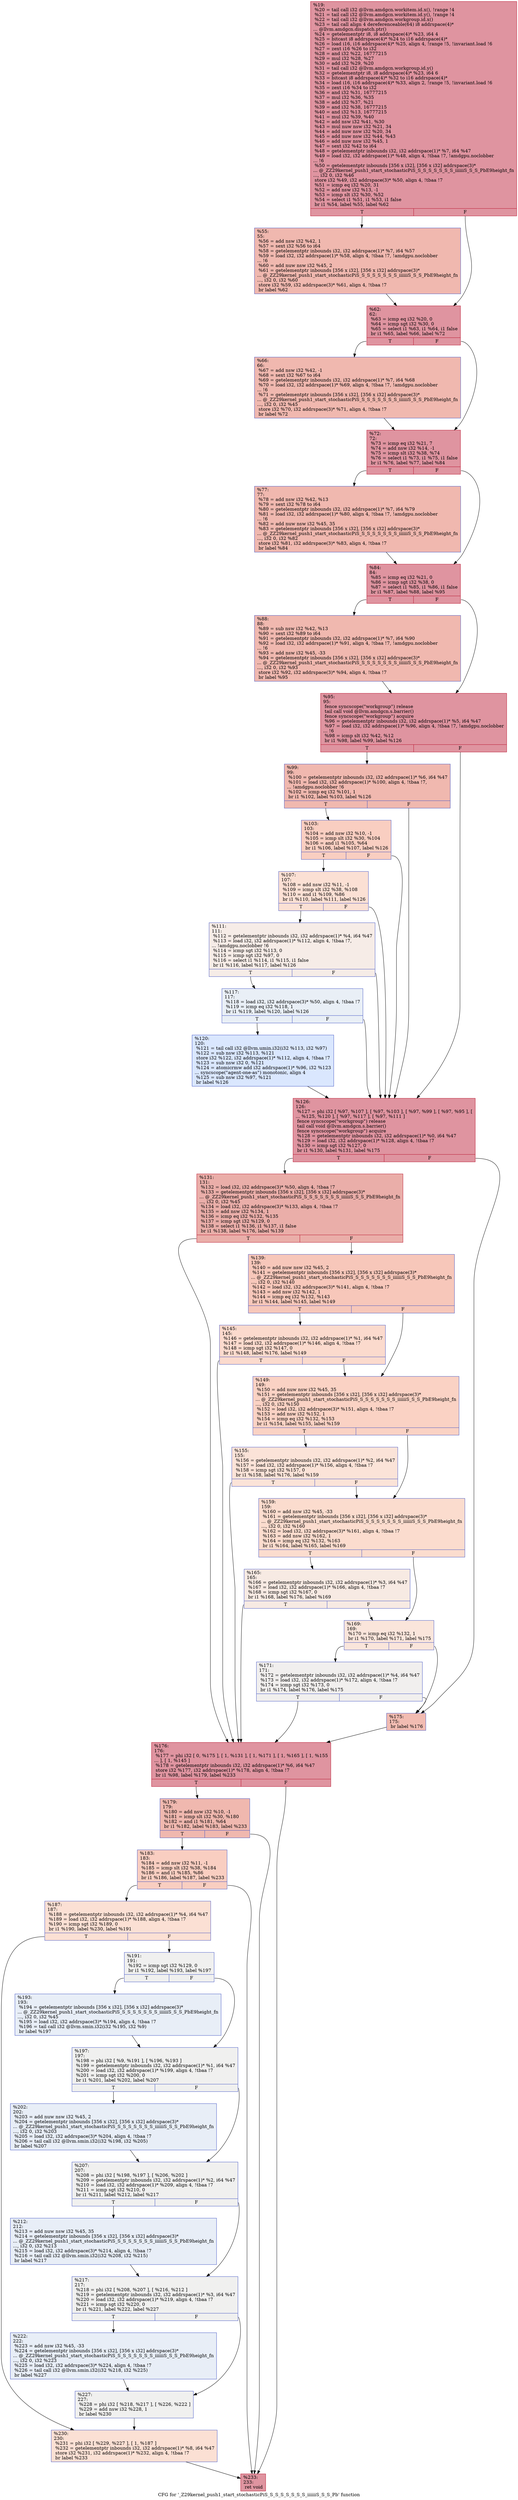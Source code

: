digraph "CFG for '_Z29kernel_push1_start_stochasticPiS_S_S_S_S_S_S_S_iiiiiiS_S_S_Pb' function" {
	label="CFG for '_Z29kernel_push1_start_stochasticPiS_S_S_S_S_S_S_S_iiiiiiS_S_S_Pb' function";

	Node0x5ad59d0 [shape=record,color="#b70d28ff", style=filled, fillcolor="#b70d2870",label="{%19:\l  %20 = tail call i32 @llvm.amdgcn.workitem.id.x(), !range !4\l  %21 = tail call i32 @llvm.amdgcn.workitem.id.y(), !range !4\l  %22 = tail call i32 @llvm.amdgcn.workgroup.id.x()\l  %23 = tail call align 4 dereferenceable(64) i8 addrspace(4)*\l... @llvm.amdgcn.dispatch.ptr()\l  %24 = getelementptr i8, i8 addrspace(4)* %23, i64 4\l  %25 = bitcast i8 addrspace(4)* %24 to i16 addrspace(4)*\l  %26 = load i16, i16 addrspace(4)* %25, align 4, !range !5, !invariant.load !6\l  %27 = zext i16 %26 to i32\l  %28 = and i32 %22, 16777215\l  %29 = mul i32 %28, %27\l  %30 = add i32 %29, %20\l  %31 = tail call i32 @llvm.amdgcn.workgroup.id.y()\l  %32 = getelementptr i8, i8 addrspace(4)* %23, i64 6\l  %33 = bitcast i8 addrspace(4)* %32 to i16 addrspace(4)*\l  %34 = load i16, i16 addrspace(4)* %33, align 2, !range !5, !invariant.load !6\l  %35 = zext i16 %34 to i32\l  %36 = and i32 %31, 16777215\l  %37 = mul i32 %36, %35\l  %38 = add i32 %37, %21\l  %39 = and i32 %38, 16777215\l  %40 = and i32 %13, 16777215\l  %41 = mul i32 %39, %40\l  %42 = add nsw i32 %41, %30\l  %43 = mul nuw nsw i32 %21, 34\l  %44 = add nuw nsw i32 %20, 34\l  %45 = add nuw nsw i32 %44, %43\l  %46 = add nuw nsw i32 %45, 1\l  %47 = sext i32 %42 to i64\l  %48 = getelementptr inbounds i32, i32 addrspace(1)* %7, i64 %47\l  %49 = load i32, i32 addrspace(1)* %48, align 4, !tbaa !7, !amdgpu.noclobber\l... !6\l  %50 = getelementptr inbounds [356 x i32], [356 x i32] addrspace(3)*\l... @_ZZ29kernel_push1_start_stochasticPiS_S_S_S_S_S_S_S_iiiiiiS_S_S_PbE9height_fn\l..., i32 0, i32 %46\l  store i32 %49, i32 addrspace(3)* %50, align 4, !tbaa !7\l  %51 = icmp eq i32 %20, 31\l  %52 = add nsw i32 %13, -1\l  %53 = icmp slt i32 %30, %52\l  %54 = select i1 %51, i1 %53, i1 false\l  br i1 %54, label %55, label %62\l|{<s0>T|<s1>F}}"];
	Node0x5ad59d0:s0 -> Node0x5adb060;
	Node0x5ad59d0:s1 -> Node0x5adb0f0;
	Node0x5adb060 [shape=record,color="#3d50c3ff", style=filled, fillcolor="#dc5d4a70",label="{%55:\l55:                                               \l  %56 = add nsw i32 %42, 1\l  %57 = sext i32 %56 to i64\l  %58 = getelementptr inbounds i32, i32 addrspace(1)* %7, i64 %57\l  %59 = load i32, i32 addrspace(1)* %58, align 4, !tbaa !7, !amdgpu.noclobber\l... !6\l  %60 = add nuw nsw i32 %45, 2\l  %61 = getelementptr inbounds [356 x i32], [356 x i32] addrspace(3)*\l... @_ZZ29kernel_push1_start_stochasticPiS_S_S_S_S_S_S_S_iiiiiiS_S_S_PbE9height_fn\l..., i32 0, i32 %60\l  store i32 %59, i32 addrspace(3)* %61, align 4, !tbaa !7\l  br label %62\l}"];
	Node0x5adb060 -> Node0x5adb0f0;
	Node0x5adb0f0 [shape=record,color="#b70d28ff", style=filled, fillcolor="#b70d2870",label="{%62:\l62:                                               \l  %63 = icmp eq i32 %20, 0\l  %64 = icmp sgt i32 %30, 0\l  %65 = select i1 %63, i1 %64, i1 false\l  br i1 %65, label %66, label %72\l|{<s0>T|<s1>F}}"];
	Node0x5adb0f0:s0 -> Node0x5ad8d90;
	Node0x5adb0f0:s1 -> Node0x5ad8de0;
	Node0x5ad8d90 [shape=record,color="#3d50c3ff", style=filled, fillcolor="#dc5d4a70",label="{%66:\l66:                                               \l  %67 = add nsw i32 %42, -1\l  %68 = sext i32 %67 to i64\l  %69 = getelementptr inbounds i32, i32 addrspace(1)* %7, i64 %68\l  %70 = load i32, i32 addrspace(1)* %69, align 4, !tbaa !7, !amdgpu.noclobber\l... !6\l  %71 = getelementptr inbounds [356 x i32], [356 x i32] addrspace(3)*\l... @_ZZ29kernel_push1_start_stochasticPiS_S_S_S_S_S_S_S_iiiiiiS_S_S_PbE9height_fn\l..., i32 0, i32 %45\l  store i32 %70, i32 addrspace(3)* %71, align 4, !tbaa !7\l  br label %72\l}"];
	Node0x5ad8d90 -> Node0x5ad8de0;
	Node0x5ad8de0 [shape=record,color="#b70d28ff", style=filled, fillcolor="#b70d2870",label="{%72:\l72:                                               \l  %73 = icmp eq i32 %21, 7\l  %74 = add nsw i32 %14, -1\l  %75 = icmp slt i32 %38, %74\l  %76 = select i1 %73, i1 %75, i1 false\l  br i1 %76, label %77, label %84\l|{<s0>T|<s1>F}}"];
	Node0x5ad8de0:s0 -> Node0x5adc290;
	Node0x5ad8de0:s1 -> Node0x5adc2e0;
	Node0x5adc290 [shape=record,color="#3d50c3ff", style=filled, fillcolor="#dc5d4a70",label="{%77:\l77:                                               \l  %78 = add nsw i32 %42, %13\l  %79 = sext i32 %78 to i64\l  %80 = getelementptr inbounds i32, i32 addrspace(1)* %7, i64 %79\l  %81 = load i32, i32 addrspace(1)* %80, align 4, !tbaa !7, !amdgpu.noclobber\l... !6\l  %82 = add nuw nsw i32 %45, 35\l  %83 = getelementptr inbounds [356 x i32], [356 x i32] addrspace(3)*\l... @_ZZ29kernel_push1_start_stochasticPiS_S_S_S_S_S_S_S_iiiiiiS_S_S_PbE9height_fn\l..., i32 0, i32 %82\l  store i32 %81, i32 addrspace(3)* %83, align 4, !tbaa !7\l  br label %84\l}"];
	Node0x5adc290 -> Node0x5adc2e0;
	Node0x5adc2e0 [shape=record,color="#b70d28ff", style=filled, fillcolor="#b70d2870",label="{%84:\l84:                                               \l  %85 = icmp eq i32 %21, 0\l  %86 = icmp sgt i32 %38, 0\l  %87 = select i1 %85, i1 %86, i1 false\l  br i1 %87, label %88, label %95\l|{<s0>T|<s1>F}}"];
	Node0x5adc2e0:s0 -> Node0x5adcab0;
	Node0x5adc2e0:s1 -> Node0x5adcb00;
	Node0x5adcab0 [shape=record,color="#3d50c3ff", style=filled, fillcolor="#dc5d4a70",label="{%88:\l88:                                               \l  %89 = sub nsw i32 %42, %13\l  %90 = sext i32 %89 to i64\l  %91 = getelementptr inbounds i32, i32 addrspace(1)* %7, i64 %90\l  %92 = load i32, i32 addrspace(1)* %91, align 4, !tbaa !7, !amdgpu.noclobber\l... !6\l  %93 = add nsw i32 %45, -33\l  %94 = getelementptr inbounds [356 x i32], [356 x i32] addrspace(3)*\l... @_ZZ29kernel_push1_start_stochasticPiS_S_S_S_S_S_S_S_iiiiiiS_S_S_PbE9height_fn\l..., i32 0, i32 %93\l  store i32 %92, i32 addrspace(3)* %94, align 4, !tbaa !7\l  br label %95\l}"];
	Node0x5adcab0 -> Node0x5adcb00;
	Node0x5adcb00 [shape=record,color="#b70d28ff", style=filled, fillcolor="#b70d2870",label="{%95:\l95:                                               \l  fence syncscope(\"workgroup\") release\l  tail call void @llvm.amdgcn.s.barrier()\l  fence syncscope(\"workgroup\") acquire\l  %96 = getelementptr inbounds i32, i32 addrspace(1)* %5, i64 %47\l  %97 = load i32, i32 addrspace(1)* %96, align 4, !tbaa !7, !amdgpu.noclobber\l... !6\l  %98 = icmp slt i32 %42, %12\l  br i1 %98, label %99, label %126\l|{<s0>T|<s1>F}}"];
	Node0x5adcb00:s0 -> Node0x5add580;
	Node0x5adcb00:s1 -> Node0x5add610;
	Node0x5add580 [shape=record,color="#3d50c3ff", style=filled, fillcolor="#dc5d4a70",label="{%99:\l99:                                               \l  %100 = getelementptr inbounds i32, i32 addrspace(1)* %6, i64 %47\l  %101 = load i32, i32 addrspace(1)* %100, align 4, !tbaa !7,\l... !amdgpu.noclobber !6\l  %102 = icmp eq i32 %101, 1\l  br i1 %102, label %103, label %126\l|{<s0>T|<s1>F}}"];
	Node0x5add580:s0 -> Node0x5add8f0;
	Node0x5add580:s1 -> Node0x5add610;
	Node0x5add8f0 [shape=record,color="#3d50c3ff", style=filled, fillcolor="#f2907270",label="{%103:\l103:                                              \l  %104 = add nsw i32 %10, -1\l  %105 = icmp slt i32 %30, %104\l  %106 = and i1 %105, %64\l  br i1 %106, label %107, label %126\l|{<s0>T|<s1>F}}"];
	Node0x5add8f0:s0 -> Node0x5addbe0;
	Node0x5add8f0:s1 -> Node0x5add610;
	Node0x5addbe0 [shape=record,color="#3d50c3ff", style=filled, fillcolor="#f7b99e70",label="{%107:\l107:                                              \l  %108 = add nsw i32 %11, -1\l  %109 = icmp slt i32 %38, %108\l  %110 = and i1 %109, %86\l  br i1 %110, label %111, label %126\l|{<s0>T|<s1>F}}"];
	Node0x5addbe0:s0 -> Node0x5adde90;
	Node0x5addbe0:s1 -> Node0x5add610;
	Node0x5adde90 [shape=record,color="#3d50c3ff", style=filled, fillcolor="#ead5c970",label="{%111:\l111:                                              \l  %112 = getelementptr inbounds i32, i32 addrspace(1)* %4, i64 %47\l  %113 = load i32, i32 addrspace(1)* %112, align 4, !tbaa !7,\l... !amdgpu.noclobber !6\l  %114 = icmp sgt i32 %113, 0\l  %115 = icmp sgt i32 %97, 0\l  %116 = select i1 %114, i1 %115, i1 false\l  br i1 %116, label %117, label %126\l|{<s0>T|<s1>F}}"];
	Node0x5adde90:s0 -> Node0x5ade270;
	Node0x5adde90:s1 -> Node0x5add610;
	Node0x5ade270 [shape=record,color="#3d50c3ff", style=filled, fillcolor="#cedaeb70",label="{%117:\l117:                                              \l  %118 = load i32, i32 addrspace(3)* %50, align 4, !tbaa !7\l  %119 = icmp eq i32 %118, 1\l  br i1 %119, label %120, label %126\l|{<s0>T|<s1>F}}"];
	Node0x5ade270:s0 -> Node0x5ade4b0;
	Node0x5ade270:s1 -> Node0x5add610;
	Node0x5ade4b0 [shape=record,color="#3d50c3ff", style=filled, fillcolor="#abc8fd70",label="{%120:\l120:                                              \l  %121 = tail call i32 @llvm.umin.i32(i32 %113, i32 %97)\l  %122 = sub nsw i32 %113, %121\l  store i32 %122, i32 addrspace(1)* %112, align 4, !tbaa !7\l  %123 = sub nsw i32 0, %121\l  %124 = atomicrmw add i32 addrspace(1)* %96, i32 %123\l... syncscope(\"agent-one-as\") monotonic, align 4\l  %125 = sub nsw i32 %97, %121\l  br label %126\l}"];
	Node0x5ade4b0 -> Node0x5add610;
	Node0x5add610 [shape=record,color="#b70d28ff", style=filled, fillcolor="#b70d2870",label="{%126:\l126:                                              \l  %127 = phi i32 [ %97, %107 ], [ %97, %103 ], [ %97, %99 ], [ %97, %95 ], [\l... %125, %120 ], [ %97, %117 ], [ %97, %111 ]\l  fence syncscope(\"workgroup\") release\l  tail call void @llvm.amdgcn.s.barrier()\l  fence syncscope(\"workgroup\") acquire\l  %128 = getelementptr inbounds i32, i32 addrspace(1)* %0, i64 %47\l  %129 = load i32, i32 addrspace(1)* %128, align 4, !tbaa !7\l  %130 = icmp sgt i32 %127, 0\l  br i1 %130, label %131, label %175\l|{<s0>T|<s1>F}}"];
	Node0x5add610:s0 -> Node0x5adb910;
	Node0x5add610:s1 -> Node0x5adb960;
	Node0x5adb910 [shape=record,color="#b70d28ff", style=filled, fillcolor="#d0473d70",label="{%131:\l131:                                              \l  %132 = load i32, i32 addrspace(3)* %50, align 4, !tbaa !7\l  %133 = getelementptr inbounds [356 x i32], [356 x i32] addrspace(3)*\l... @_ZZ29kernel_push1_start_stochasticPiS_S_S_S_S_S_S_S_iiiiiiS_S_S_PbE9height_fn\l..., i32 0, i32 %45\l  %134 = load i32, i32 addrspace(3)* %133, align 4, !tbaa !7\l  %135 = add nsw i32 %134, 1\l  %136 = icmp eq i32 %132, %135\l  %137 = icmp sgt i32 %129, 0\l  %138 = select i1 %136, i1 %137, i1 false\l  br i1 %138, label %176, label %139\l|{<s0>T|<s1>F}}"];
	Node0x5adb910:s0 -> Node0x5adf9e0;
	Node0x5adb910:s1 -> Node0x5adfa30;
	Node0x5adfa30 [shape=record,color="#3d50c3ff", style=filled, fillcolor="#ec7f6370",label="{%139:\l139:                                              \l  %140 = add nuw nsw i32 %45, 2\l  %141 = getelementptr inbounds [356 x i32], [356 x i32] addrspace(3)*\l... @_ZZ29kernel_push1_start_stochasticPiS_S_S_S_S_S_S_S_iiiiiiS_S_S_PbE9height_fn\l..., i32 0, i32 %140\l  %142 = load i32, i32 addrspace(3)* %141, align 4, !tbaa !7\l  %143 = add nsw i32 %142, 1\l  %144 = icmp eq i32 %132, %143\l  br i1 %144, label %145, label %149\l|{<s0>T|<s1>F}}"];
	Node0x5adfa30:s0 -> Node0x5adfe10;
	Node0x5adfa30:s1 -> Node0x5adfe60;
	Node0x5adfe10 [shape=record,color="#3d50c3ff", style=filled, fillcolor="#f7ac8e70",label="{%145:\l145:                                              \l  %146 = getelementptr inbounds i32, i32 addrspace(1)* %1, i64 %47\l  %147 = load i32, i32 addrspace(1)* %146, align 4, !tbaa !7\l  %148 = icmp sgt i32 %147, 0\l  br i1 %148, label %176, label %149\l|{<s0>T|<s1>F}}"];
	Node0x5adfe10:s0 -> Node0x5adf9e0;
	Node0x5adfe10:s1 -> Node0x5adfe60;
	Node0x5adfe60 [shape=record,color="#3d50c3ff", style=filled, fillcolor="#f4987a70",label="{%149:\l149:                                              \l  %150 = add nuw nsw i32 %45, 35\l  %151 = getelementptr inbounds [356 x i32], [356 x i32] addrspace(3)*\l... @_ZZ29kernel_push1_start_stochasticPiS_S_S_S_S_S_S_S_iiiiiiS_S_S_PbE9height_fn\l..., i32 0, i32 %150\l  %152 = load i32, i32 addrspace(3)* %151, align 4, !tbaa !7\l  %153 = add nsw i32 %152, 1\l  %154 = icmp eq i32 %132, %153\l  br i1 %154, label %155, label %159\l|{<s0>T|<s1>F}}"];
	Node0x5adfe60:s0 -> Node0x5ae04d0;
	Node0x5adfe60:s1 -> Node0x5ae0520;
	Node0x5ae04d0 [shape=record,color="#3d50c3ff", style=filled, fillcolor="#f6bfa670",label="{%155:\l155:                                              \l  %156 = getelementptr inbounds i32, i32 addrspace(1)* %2, i64 %47\l  %157 = load i32, i32 addrspace(1)* %156, align 4, !tbaa !7\l  %158 = icmp sgt i32 %157, 0\l  br i1 %158, label %176, label %159\l|{<s0>T|<s1>F}}"];
	Node0x5ae04d0:s0 -> Node0x5adf9e0;
	Node0x5ae04d0:s1 -> Node0x5ae0520;
	Node0x5ae0520 [shape=record,color="#3d50c3ff", style=filled, fillcolor="#f7af9170",label="{%159:\l159:                                              \l  %160 = add nsw i32 %45, -33\l  %161 = getelementptr inbounds [356 x i32], [356 x i32] addrspace(3)*\l... @_ZZ29kernel_push1_start_stochasticPiS_S_S_S_S_S_S_S_iiiiiiS_S_S_PbE9height_fn\l..., i32 0, i32 %160\l  %162 = load i32, i32 addrspace(3)* %161, align 4, !tbaa !7\l  %163 = add nsw i32 %162, 1\l  %164 = icmp eq i32 %132, %163\l  br i1 %164, label %165, label %169\l|{<s0>T|<s1>F}}"];
	Node0x5ae0520:s0 -> Node0x5ae0b50;
	Node0x5ae0520:s1 -> Node0x5ae0ba0;
	Node0x5ae0b50 [shape=record,color="#3d50c3ff", style=filled, fillcolor="#eed0c070",label="{%165:\l165:                                              \l  %166 = getelementptr inbounds i32, i32 addrspace(1)* %3, i64 %47\l  %167 = load i32, i32 addrspace(1)* %166, align 4, !tbaa !7\l  %168 = icmp sgt i32 %167, 0\l  br i1 %168, label %176, label %169\l|{<s0>T|<s1>F}}"];
	Node0x5ae0b50:s0 -> Node0x5adf9e0;
	Node0x5ae0b50:s1 -> Node0x5ae0ba0;
	Node0x5ae0ba0 [shape=record,color="#3d50c3ff", style=filled, fillcolor="#f4c5ad70",label="{%169:\l169:                                              \l  %170 = icmp eq i32 %132, 1\l  br i1 %170, label %171, label %175\l|{<s0>T|<s1>F}}"];
	Node0x5ae0ba0:s0 -> Node0x5ae0f80;
	Node0x5ae0ba0:s1 -> Node0x5adb960;
	Node0x5ae0f80 [shape=record,color="#3d50c3ff", style=filled, fillcolor="#e0dbd870",label="{%171:\l171:                                              \l  %172 = getelementptr inbounds i32, i32 addrspace(1)* %4, i64 %47\l  %173 = load i32, i32 addrspace(1)* %172, align 4, !tbaa !7\l  %174 = icmp sgt i32 %173, 0\l  br i1 %174, label %176, label %175\l|{<s0>T|<s1>F}}"];
	Node0x5ae0f80:s0 -> Node0x5adf9e0;
	Node0x5ae0f80:s1 -> Node0x5adb960;
	Node0x5adb960 [shape=record,color="#3d50c3ff", style=filled, fillcolor="#e1675170",label="{%175:\l175:                                              \l  br label %176\l}"];
	Node0x5adb960 -> Node0x5adf9e0;
	Node0x5adf9e0 [shape=record,color="#b70d28ff", style=filled, fillcolor="#b70d2870",label="{%176:\l176:                                              \l  %177 = phi i32 [ 0, %175 ], [ 1, %131 ], [ 1, %171 ], [ 1, %165 ], [ 1, %155\l... ], [ 1, %145 ]\l  %178 = getelementptr inbounds i32, i32 addrspace(1)* %6, i64 %47\l  store i32 %177, i32 addrspace(1)* %178, align 4, !tbaa !7\l  br i1 %98, label %179, label %233\l|{<s0>T|<s1>F}}"];
	Node0x5adf9e0:s0 -> Node0x5ae15c0;
	Node0x5adf9e0:s1 -> Node0x5ae1610;
	Node0x5ae15c0 [shape=record,color="#3d50c3ff", style=filled, fillcolor="#dc5d4a70",label="{%179:\l179:                                              \l  %180 = add nsw i32 %10, -1\l  %181 = icmp slt i32 %30, %180\l  %182 = and i1 %181, %64\l  br i1 %182, label %183, label %233\l|{<s0>T|<s1>F}}"];
	Node0x5ae15c0:s0 -> Node0x5ae18c0;
	Node0x5ae15c0:s1 -> Node0x5ae1610;
	Node0x5ae18c0 [shape=record,color="#3d50c3ff", style=filled, fillcolor="#f2907270",label="{%183:\l183:                                              \l  %184 = add nsw i32 %11, -1\l  %185 = icmp slt i32 %38, %184\l  %186 = and i1 %185, %86\l  br i1 %186, label %187, label %233\l|{<s0>T|<s1>F}}"];
	Node0x5ae18c0:s0 -> Node0x5ae1b70;
	Node0x5ae18c0:s1 -> Node0x5ae1610;
	Node0x5ae1b70 [shape=record,color="#3d50c3ff", style=filled, fillcolor="#f7b99e70",label="{%187:\l187:                                              \l  %188 = getelementptr inbounds i32, i32 addrspace(1)* %4, i64 %47\l  %189 = load i32, i32 addrspace(1)* %188, align 4, !tbaa !7\l  %190 = icmp sgt i32 %189, 0\l  br i1 %190, label %230, label %191\l|{<s0>T|<s1>F}}"];
	Node0x5ae1b70:s0 -> Node0x5ae1e10;
	Node0x5ae1b70:s1 -> Node0x5ae1e60;
	Node0x5ae1e60 [shape=record,color="#3d50c3ff", style=filled, fillcolor="#dedcdb70",label="{%191:\l191:                                              \l  %192 = icmp sgt i32 %129, 0\l  br i1 %192, label %193, label %197\l|{<s0>T|<s1>F}}"];
	Node0x5ae1e60:s0 -> Node0x5ae1ff0;
	Node0x5ae1e60:s1 -> Node0x5ae2040;
	Node0x5ae1ff0 [shape=record,color="#3d50c3ff", style=filled, fillcolor="#cbd8ee70",label="{%193:\l193:                                              \l  %194 = getelementptr inbounds [356 x i32], [356 x i32] addrspace(3)*\l... @_ZZ29kernel_push1_start_stochasticPiS_S_S_S_S_S_S_S_iiiiiiS_S_S_PbE9height_fn\l..., i32 0, i32 %45\l  %195 = load i32, i32 addrspace(3)* %194, align 4, !tbaa !7\l  %196 = tail call i32 @llvm.smin.i32(i32 %195, i32 %9)\l  br label %197\l}"];
	Node0x5ae1ff0 -> Node0x5ae2040;
	Node0x5ae2040 [shape=record,color="#3d50c3ff", style=filled, fillcolor="#dedcdb70",label="{%197:\l197:                                              \l  %198 = phi i32 [ %9, %191 ], [ %196, %193 ]\l  %199 = getelementptr inbounds i32, i32 addrspace(1)* %1, i64 %47\l  %200 = load i32, i32 addrspace(1)* %199, align 4, !tbaa !7\l  %201 = icmp sgt i32 %200, 0\l  br i1 %201, label %202, label %207\l|{<s0>T|<s1>F}}"];
	Node0x5ae2040:s0 -> Node0x5ae26d0;
	Node0x5ae2040:s1 -> Node0x5ae2720;
	Node0x5ae26d0 [shape=record,color="#3d50c3ff", style=filled, fillcolor="#cbd8ee70",label="{%202:\l202:                                              \l  %203 = add nuw nsw i32 %45, 2\l  %204 = getelementptr inbounds [356 x i32], [356 x i32] addrspace(3)*\l... @_ZZ29kernel_push1_start_stochasticPiS_S_S_S_S_S_S_S_iiiiiiS_S_S_PbE9height_fn\l..., i32 0, i32 %203\l  %205 = load i32, i32 addrspace(3)* %204, align 4, !tbaa !7\l  %206 = tail call i32 @llvm.smin.i32(i32 %198, i32 %205)\l  br label %207\l}"];
	Node0x5ae26d0 -> Node0x5ae2720;
	Node0x5ae2720 [shape=record,color="#3d50c3ff", style=filled, fillcolor="#dedcdb70",label="{%207:\l207:                                              \l  %208 = phi i32 [ %198, %197 ], [ %206, %202 ]\l  %209 = getelementptr inbounds i32, i32 addrspace(1)* %2, i64 %47\l  %210 = load i32, i32 addrspace(1)* %209, align 4, !tbaa !7\l  %211 = icmp sgt i32 %210, 0\l  br i1 %211, label %212, label %217\l|{<s0>T|<s1>F}}"];
	Node0x5ae2720:s0 -> Node0x5ae2e60;
	Node0x5ae2720:s1 -> Node0x5ae2eb0;
	Node0x5ae2e60 [shape=record,color="#3d50c3ff", style=filled, fillcolor="#cbd8ee70",label="{%212:\l212:                                              \l  %213 = add nuw nsw i32 %45, 35\l  %214 = getelementptr inbounds [356 x i32], [356 x i32] addrspace(3)*\l... @_ZZ29kernel_push1_start_stochasticPiS_S_S_S_S_S_S_S_iiiiiiS_S_S_PbE9height_fn\l..., i32 0, i32 %213\l  %215 = load i32, i32 addrspace(3)* %214, align 4, !tbaa !7\l  %216 = tail call i32 @llvm.smin.i32(i32 %208, i32 %215)\l  br label %217\l}"];
	Node0x5ae2e60 -> Node0x5ae2eb0;
	Node0x5ae2eb0 [shape=record,color="#3d50c3ff", style=filled, fillcolor="#dedcdb70",label="{%217:\l217:                                              \l  %218 = phi i32 [ %208, %207 ], [ %216, %212 ]\l  %219 = getelementptr inbounds i32, i32 addrspace(1)* %3, i64 %47\l  %220 = load i32, i32 addrspace(1)* %219, align 4, !tbaa !7\l  %221 = icmp sgt i32 %220, 0\l  br i1 %221, label %222, label %227\l|{<s0>T|<s1>F}}"];
	Node0x5ae2eb0:s0 -> Node0x5ae3540;
	Node0x5ae2eb0:s1 -> Node0x5ae3590;
	Node0x5ae3540 [shape=record,color="#3d50c3ff", style=filled, fillcolor="#cbd8ee70",label="{%222:\l222:                                              \l  %223 = add nsw i32 %45, -33\l  %224 = getelementptr inbounds [356 x i32], [356 x i32] addrspace(3)*\l... @_ZZ29kernel_push1_start_stochasticPiS_S_S_S_S_S_S_S_iiiiiiS_S_S_PbE9height_fn\l..., i32 0, i32 %223\l  %225 = load i32, i32 addrspace(3)* %224, align 4, !tbaa !7\l  %226 = tail call i32 @llvm.smin.i32(i32 %218, i32 %225)\l  br label %227\l}"];
	Node0x5ae3540 -> Node0x5ae3590;
	Node0x5ae3590 [shape=record,color="#3d50c3ff", style=filled, fillcolor="#dedcdb70",label="{%227:\l227:                                              \l  %228 = phi i32 [ %218, %217 ], [ %226, %222 ]\l  %229 = add nsw i32 %228, 1\l  br label %230\l}"];
	Node0x5ae3590 -> Node0x5ae1e10;
	Node0x5ae1e10 [shape=record,color="#3d50c3ff", style=filled, fillcolor="#f7b99e70",label="{%230:\l230:                                              \l  %231 = phi i32 [ %229, %227 ], [ 1, %187 ]\l  %232 = getelementptr inbounds i32, i32 addrspace(1)* %8, i64 %47\l  store i32 %231, i32 addrspace(1)* %232, align 4, !tbaa !7\l  br label %233\l}"];
	Node0x5ae1e10 -> Node0x5ae1610;
	Node0x5ae1610 [shape=record,color="#b70d28ff", style=filled, fillcolor="#b70d2870",label="{%233:\l233:                                              \l  ret void\l}"];
}
